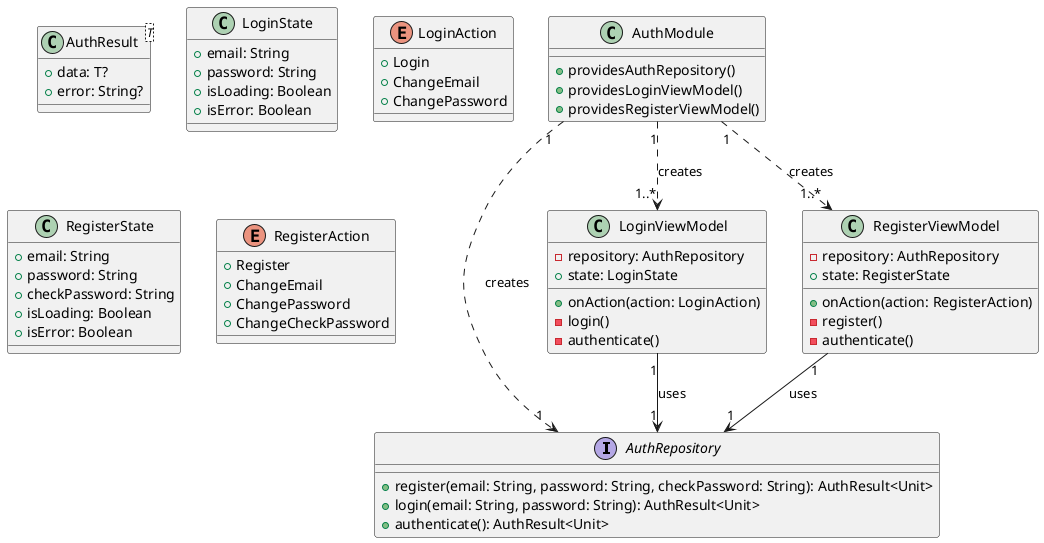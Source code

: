 @startuml AuthModule
' Auth Domain
interface AuthRepository {
  + register(email: String, password: String, checkPassword: String): AuthResult<Unit>
  + login(email: String, password: String): AuthResult<Unit>
  + authenticate(): AuthResult<Unit>
}

class AuthResult<T> {
  + data: T?
  + error: String?
}

' Presentation – Login
class LoginState {
  + email: String
  + password: String
  + isLoading: Boolean
  + isError: Boolean
}

class LoginViewModel {
  - repository: AuthRepository
  + state: LoginState
  + onAction(action: LoginAction)
  - login()
  - authenticate()
}

enum LoginAction {
  + Login
  + ChangeEmail
  + ChangePassword
}

' Presentation – Register
class RegisterState {
  + email: String
  + password: String
  + checkPassword: String
  + isLoading: Boolean
  + isError: Boolean
}

class RegisterViewModel {
  - repository: AuthRepository
  + state: RegisterState
  + onAction(action: RegisterAction)
  - register()
  - authenticate()
}

enum RegisterAction {
  + Register
  + ChangeEmail
  + ChangePassword
  + ChangeCheckPassword
}

' DI
class AuthModule {
  + providesAuthRepository()
  + providesLoginViewModel()
  + providesRegisterViewModel()
}

' Relationships
LoginViewModel "1" --> "1" AuthRepository : uses
RegisterViewModel "1" --> "1" AuthRepository : uses
AuthModule "1" ..> "1" AuthRepository : creates
AuthModule "1" ..> "1..*" LoginViewModel : creates
AuthModule "1" ..> "1..*" RegisterViewModel : creates
@enduml